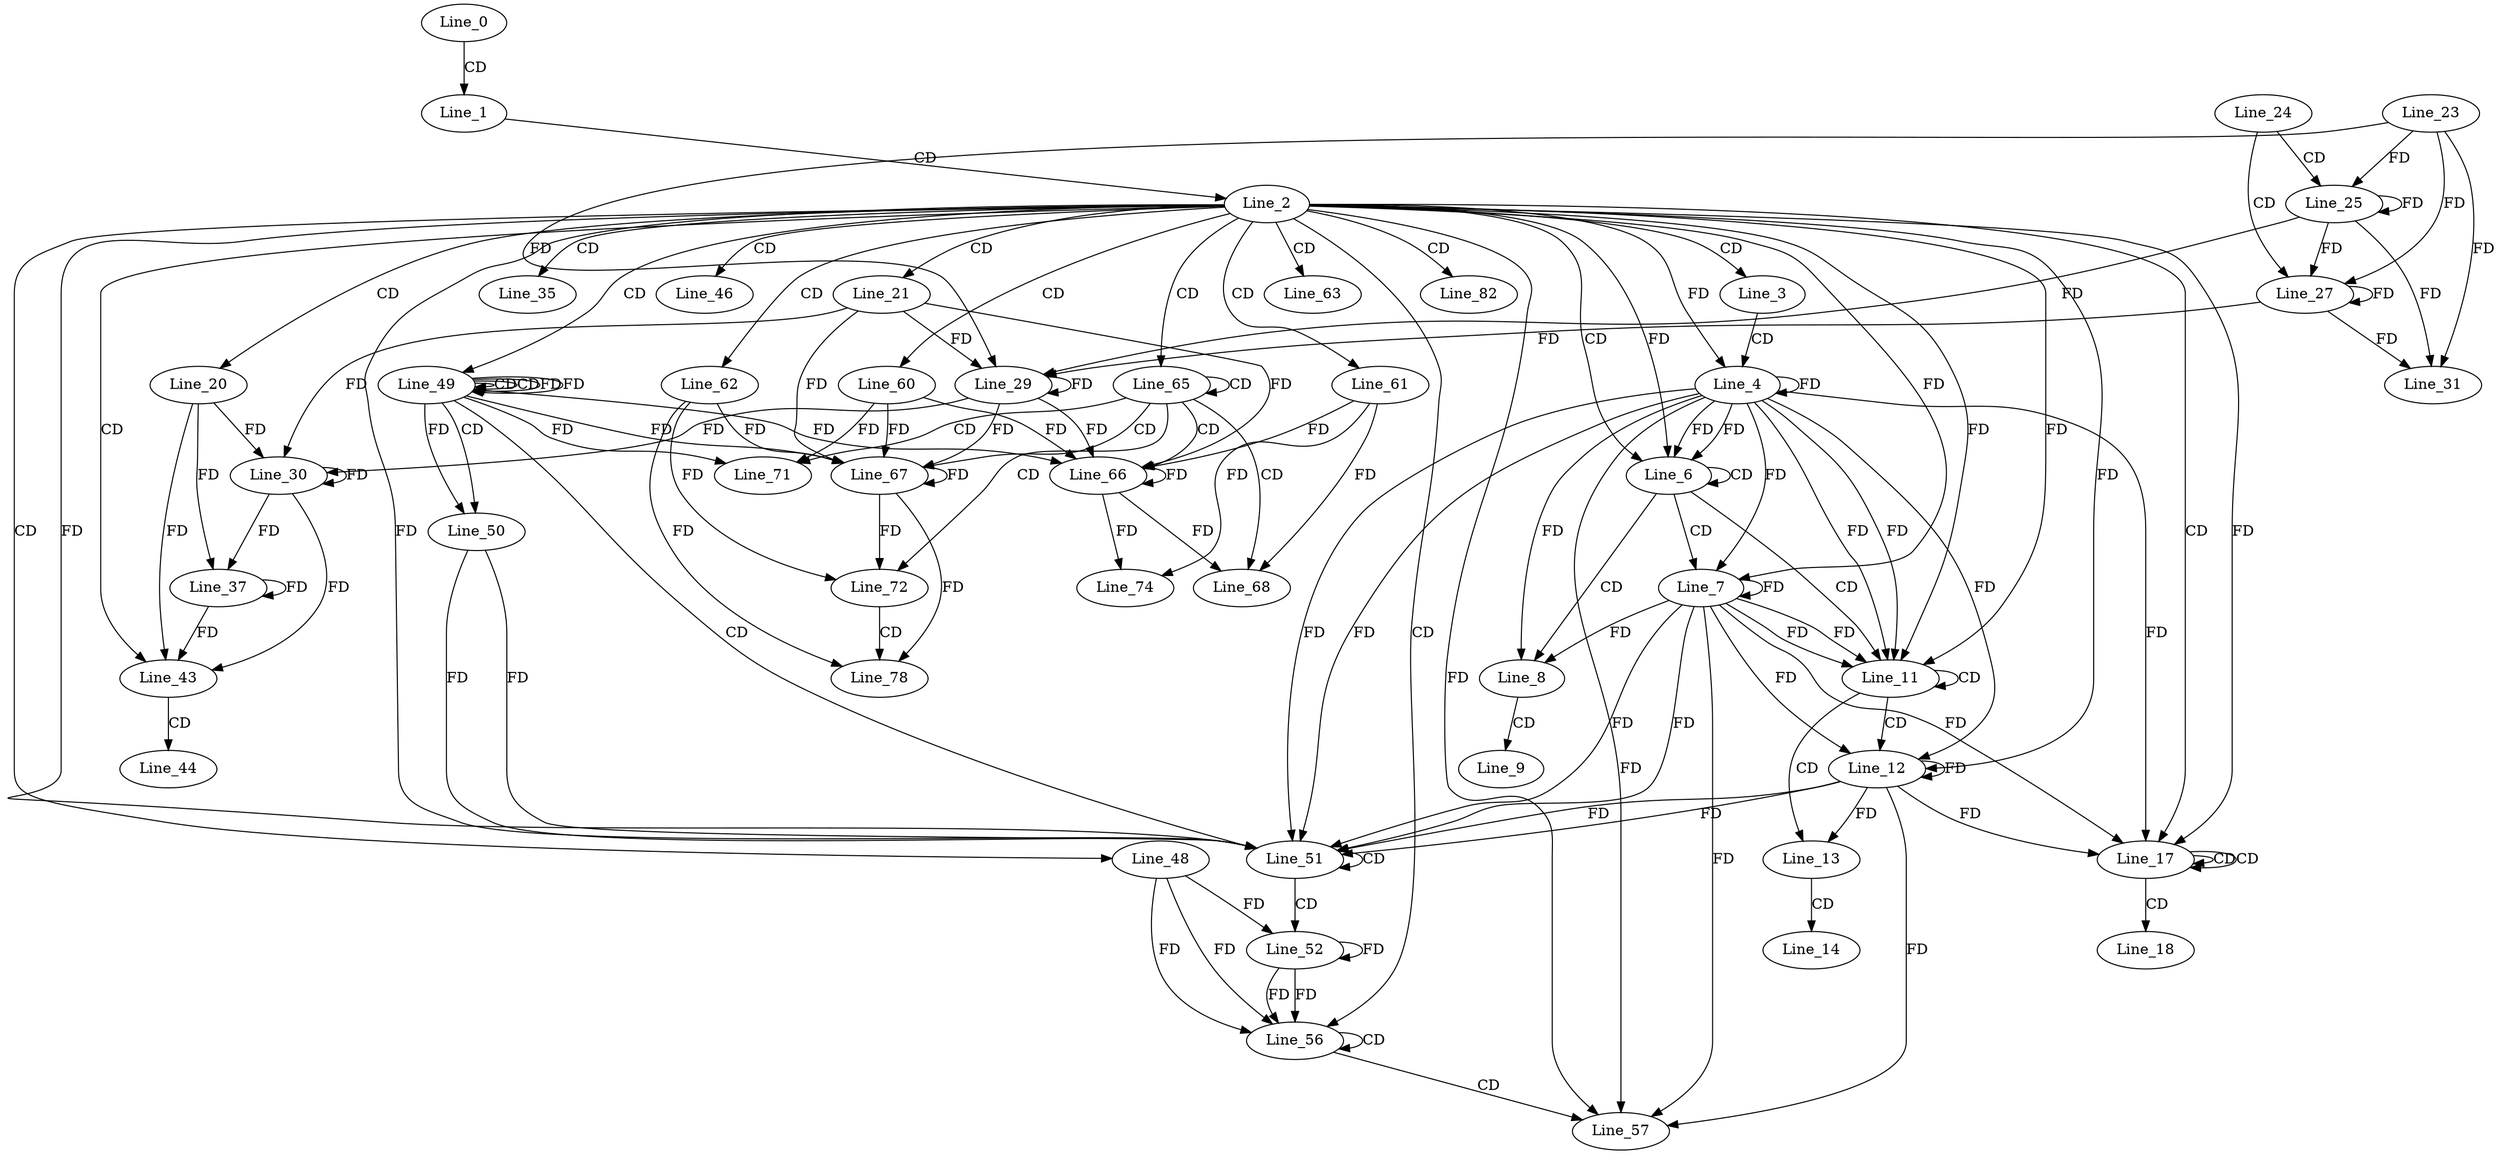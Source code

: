 digraph G {
  Line_0;
  Line_1;
  Line_2;
  Line_3;
  Line_4;
  Line_6;
  Line_6;
  Line_7;
  Line_7;
  Line_8;
  Line_9;
  Line_11;
  Line_11;
  Line_12;
  Line_12;
  Line_13;
  Line_14;
  Line_17;
  Line_17;
  Line_17;
  Line_18;
  Line_20;
  Line_21;
  Line_24;
  Line_25;
  Line_23;
  Line_27;
  Line_29;
  Line_29;
  Line_30;
  Line_30;
  Line_31;
  Line_31;
  Line_31;
  Line_31;
  Line_35;
  Line_37;
  Line_43;
  Line_44;
  Line_46;
  Line_48;
  Line_49;
  Line_49;
  Line_49;
  Line_49;
  Line_50;
  Line_50;
  Line_51;
  Line_51;
  Line_52;
  Line_56;
  Line_56;
  Line_57;
  Line_60;
  Line_61;
  Line_62;
  Line_63;
  Line_65;
  Line_66;
  Line_66;
  Line_67;
  Line_67;
  Line_68;
  Line_71;
  Line_72;
  Line_72;
  Line_74;
  Line_78;
  Line_78;
  Line_82;
  Line_0 -> Line_1 [ label="CD" ];
  Line_1 -> Line_2 [ label="CD" ];
  Line_2 -> Line_3 [ label="CD" ];
  Line_3 -> Line_4 [ label="CD" ];
  Line_2 -> Line_4 [ label="FD" ];
  Line_4 -> Line_4 [ label="FD" ];
  Line_2 -> Line_6 [ label="CD" ];
  Line_4 -> Line_6 [ label="FD" ];
  Line_6 -> Line_6 [ label="CD" ];
  Line_2 -> Line_6 [ label="FD" ];
  Line_4 -> Line_6 [ label="FD" ];
  Line_6 -> Line_7 [ label="CD" ];
  Line_2 -> Line_7 [ label="FD" ];
  Line_4 -> Line_7 [ label="FD" ];
  Line_7 -> Line_7 [ label="FD" ];
  Line_6 -> Line_8 [ label="CD" ];
  Line_4 -> Line_8 [ label="FD" ];
  Line_7 -> Line_8 [ label="FD" ];
  Line_8 -> Line_9 [ label="CD" ];
  Line_6 -> Line_11 [ label="CD" ];
  Line_2 -> Line_11 [ label="FD" ];
  Line_4 -> Line_11 [ label="FD" ];
  Line_7 -> Line_11 [ label="FD" ];
  Line_11 -> Line_11 [ label="CD" ];
  Line_2 -> Line_11 [ label="FD" ];
  Line_4 -> Line_11 [ label="FD" ];
  Line_7 -> Line_11 [ label="FD" ];
  Line_11 -> Line_12 [ label="CD" ];
  Line_2 -> Line_12 [ label="FD" ];
  Line_4 -> Line_12 [ label="FD" ];
  Line_7 -> Line_12 [ label="FD" ];
  Line_12 -> Line_12 [ label="FD" ];
  Line_11 -> Line_13 [ label="CD" ];
  Line_12 -> Line_13 [ label="FD" ];
  Line_13 -> Line_14 [ label="CD" ];
  Line_2 -> Line_17 [ label="CD" ];
  Line_17 -> Line_17 [ label="CD" ];
  Line_17 -> Line_17 [ label="CD" ];
  Line_2 -> Line_17 [ label="FD" ];
  Line_4 -> Line_17 [ label="FD" ];
  Line_7 -> Line_17 [ label="FD" ];
  Line_12 -> Line_17 [ label="FD" ];
  Line_17 -> Line_18 [ label="CD" ];
  Line_2 -> Line_20 [ label="CD" ];
  Line_2 -> Line_21 [ label="CD" ];
  Line_24 -> Line_25 [ label="CD" ];
  Line_23 -> Line_25 [ label="FD" ];
  Line_25 -> Line_25 [ label="FD" ];
  Line_24 -> Line_27 [ label="CD" ];
  Line_23 -> Line_27 [ label="FD" ];
  Line_25 -> Line_27 [ label="FD" ];
  Line_27 -> Line_27 [ label="FD" ];
  Line_21 -> Line_29 [ label="FD" ];
  Line_29 -> Line_29 [ label="FD" ];
  Line_23 -> Line_29 [ label="FD" ];
  Line_25 -> Line_29 [ label="FD" ];
  Line_27 -> Line_29 [ label="FD" ];
  Line_20 -> Line_30 [ label="FD" ];
  Line_30 -> Line_30 [ label="FD" ];
  Line_21 -> Line_30 [ label="FD" ];
  Line_29 -> Line_30 [ label="FD" ];
  Line_23 -> Line_31 [ label="FD" ];
  Line_25 -> Line_31 [ label="FD" ];
  Line_27 -> Line_31 [ label="FD" ];
  Line_2 -> Line_35 [ label="CD" ];
  Line_20 -> Line_37 [ label="FD" ];
  Line_30 -> Line_37 [ label="FD" ];
  Line_37 -> Line_37 [ label="FD" ];
  Line_2 -> Line_43 [ label="CD" ];
  Line_20 -> Line_43 [ label="FD" ];
  Line_30 -> Line_43 [ label="FD" ];
  Line_37 -> Line_43 [ label="FD" ];
  Line_43 -> Line_44 [ label="CD" ];
  Line_2 -> Line_46 [ label="CD" ];
  Line_2 -> Line_48 [ label="CD" ];
  Line_2 -> Line_49 [ label="CD" ];
  Line_49 -> Line_49 [ label="CD" ];
  Line_49 -> Line_49 [ label="CD" ];
  Line_49 -> Line_49 [ label="FD" ];
  Line_49 -> Line_50 [ label="CD" ];
  Line_49 -> Line_50 [ label="FD" ];
  Line_49 -> Line_51 [ label="CD" ];
  Line_2 -> Line_51 [ label="FD" ];
  Line_4 -> Line_51 [ label="FD" ];
  Line_7 -> Line_51 [ label="FD" ];
  Line_12 -> Line_51 [ label="FD" ];
  Line_50 -> Line_51 [ label="FD" ];
  Line_51 -> Line_51 [ label="CD" ];
  Line_2 -> Line_51 [ label="FD" ];
  Line_4 -> Line_51 [ label="FD" ];
  Line_7 -> Line_51 [ label="FD" ];
  Line_12 -> Line_51 [ label="FD" ];
  Line_50 -> Line_51 [ label="FD" ];
  Line_51 -> Line_52 [ label="CD" ];
  Line_52 -> Line_52 [ label="FD" ];
  Line_48 -> Line_52 [ label="FD" ];
  Line_2 -> Line_56 [ label="CD" ];
  Line_52 -> Line_56 [ label="FD" ];
  Line_48 -> Line_56 [ label="FD" ];
  Line_56 -> Line_56 [ label="CD" ];
  Line_52 -> Line_56 [ label="FD" ];
  Line_48 -> Line_56 [ label="FD" ];
  Line_56 -> Line_57 [ label="CD" ];
  Line_2 -> Line_57 [ label="FD" ];
  Line_4 -> Line_57 [ label="FD" ];
  Line_7 -> Line_57 [ label="FD" ];
  Line_12 -> Line_57 [ label="FD" ];
  Line_2 -> Line_60 [ label="CD" ];
  Line_2 -> Line_61 [ label="CD" ];
  Line_2 -> Line_62 [ label="CD" ];
  Line_2 -> Line_63 [ label="CD" ];
  Line_2 -> Line_65 [ label="CD" ];
  Line_65 -> Line_65 [ label="CD" ];
  Line_65 -> Line_66 [ label="CD" ];
  Line_66 -> Line_66 [ label="FD" ];
  Line_61 -> Line_66 [ label="FD" ];
  Line_21 -> Line_66 [ label="FD" ];
  Line_29 -> Line_66 [ label="FD" ];
  Line_49 -> Line_66 [ label="FD" ];
  Line_60 -> Line_66 [ label="FD" ];
  Line_65 -> Line_67 [ label="CD" ];
  Line_67 -> Line_67 [ label="FD" ];
  Line_62 -> Line_67 [ label="FD" ];
  Line_21 -> Line_67 [ label="FD" ];
  Line_29 -> Line_67 [ label="FD" ];
  Line_49 -> Line_67 [ label="FD" ];
  Line_60 -> Line_67 [ label="FD" ];
  Line_65 -> Line_68 [ label="CD" ];
  Line_66 -> Line_68 [ label="FD" ];
  Line_61 -> Line_68 [ label="FD" ];
  Line_65 -> Line_71 [ label="CD" ];
  Line_49 -> Line_71 [ label="FD" ];
  Line_60 -> Line_71 [ label="FD" ];
  Line_65 -> Line_72 [ label="CD" ];
  Line_67 -> Line_72 [ label="FD" ];
  Line_62 -> Line_72 [ label="FD" ];
  Line_66 -> Line_74 [ label="FD" ];
  Line_61 -> Line_74 [ label="FD" ];
  Line_72 -> Line_78 [ label="CD" ];
  Line_67 -> Line_78 [ label="FD" ];
  Line_62 -> Line_78 [ label="FD" ];
  Line_2 -> Line_82 [ label="CD" ];
  Line_49 -> Line_49 [ label="FD" ];
}
